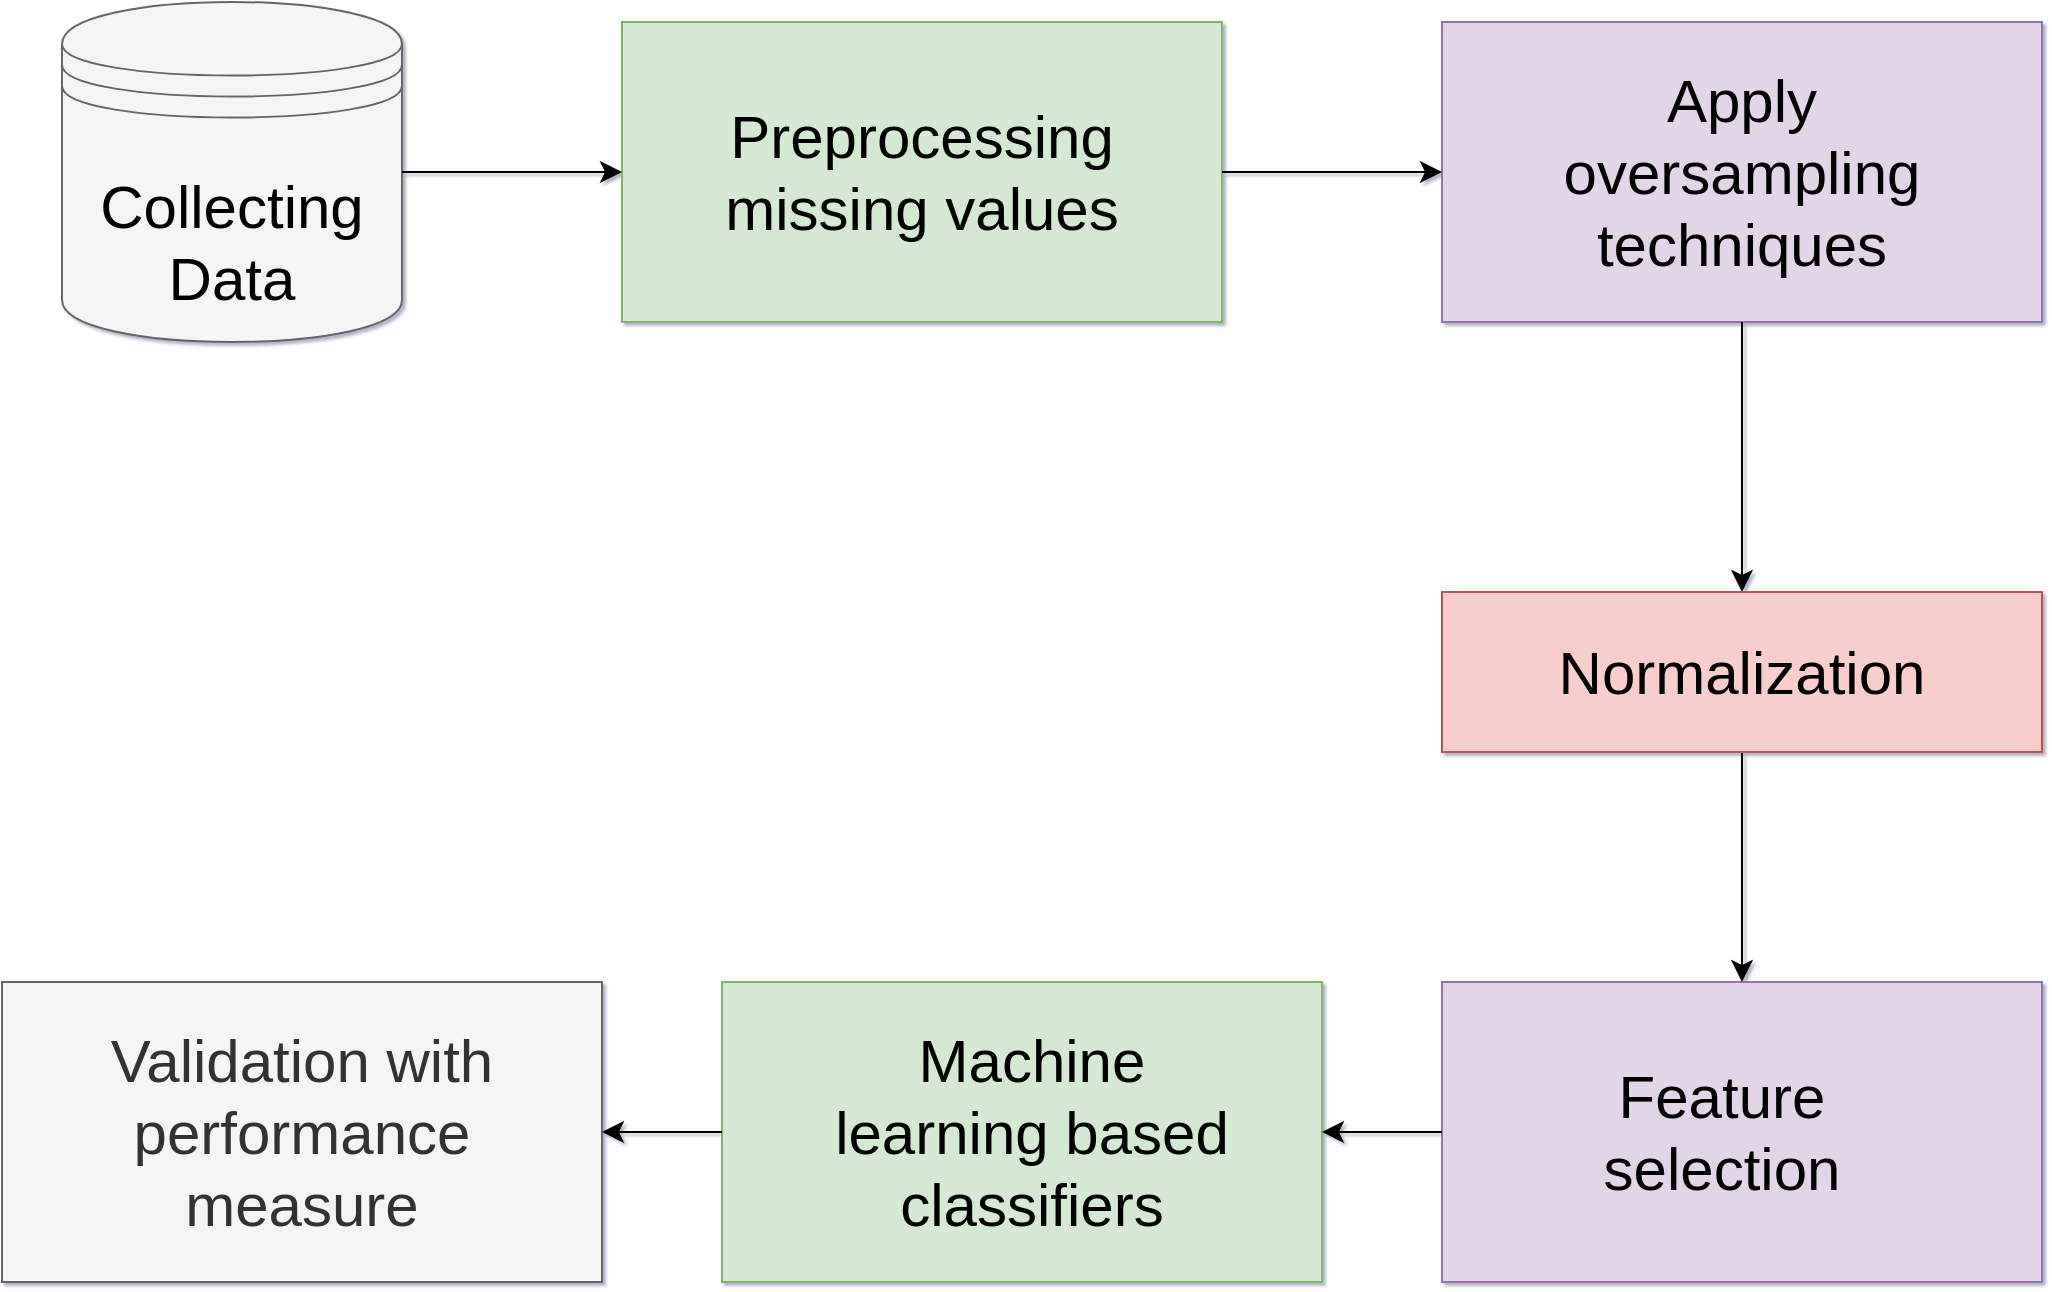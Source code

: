 <mxfile version="22.1.0" type="device">
  <diagram name="Page-1" id="aqY4QlIoyZ5WwhuJ00_y">
    <mxGraphModel dx="3176" dy="1712" grid="1" gridSize="10" guides="1" tooltips="1" connect="1" arrows="1" fold="1" page="1" pageScale="1" pageWidth="1100" pageHeight="850" background="none" math="0" shadow="1">
      <root>
        <mxCell id="0" />
        <mxCell id="1" parent="0" />
        <mxCell id="2EiwIm94E3lQVCfyGoVk-1" value="" style="shape=datastore;whiteSpace=wrap;html=1;labelBackgroundColor=none;rounded=1;fillColor=#f5f5f5;strokeColor=#666666;fontColor=#333333;" parent="1" vertex="1">
          <mxGeometry x="60" y="70" width="170" height="170" as="geometry" />
        </mxCell>
        <mxCell id="2EiwIm94E3lQVCfyGoVk-2" value="" style="rounded=0;whiteSpace=wrap;html=1;fillColor=#d5e8d4;strokeColor=#82b366;" parent="1" vertex="1">
          <mxGeometry x="340" y="80" width="300" height="150" as="geometry" />
        </mxCell>
        <mxCell id="2EiwIm94E3lQVCfyGoVk-3" value="" style="rounded=0;whiteSpace=wrap;html=1;fillColor=#e1d5e7;strokeColor=#9673a6;" parent="1" vertex="1">
          <mxGeometry x="750" y="80" width="300" height="150" as="geometry" />
        </mxCell>
        <mxCell id="2EiwIm94E3lQVCfyGoVk-6" value="" style="rounded=0;whiteSpace=wrap;html=1;fillColor=#d5e8d4;strokeColor=#82b366;" parent="1" vertex="1">
          <mxGeometry x="390" y="560" width="300" height="150" as="geometry" />
        </mxCell>
        <mxCell id="2EiwIm94E3lQVCfyGoVk-7" value="" style="rounded=0;whiteSpace=wrap;html=1;fillColor=#e1d5e7;strokeColor=#9673a6;" parent="1" vertex="1">
          <mxGeometry x="750" y="560" width="300" height="150" as="geometry" />
        </mxCell>
        <mxCell id="2EiwIm94E3lQVCfyGoVk-8" value="" style="rounded=0;whiteSpace=wrap;html=1;fillColor=#f5f5f5;strokeColor=#666666;fontColor=#333333;" parent="1" vertex="1">
          <mxGeometry x="30" y="560" width="300" height="150" as="geometry" />
        </mxCell>
        <mxCell id="ZqFYflUYz0K0lzLpfq6o-1" value="&lt;font style=&quot;font-size: 30px;&quot;&gt;Preprocessing&lt;br&gt;missing values&lt;/font&gt;" style="text;html=1;strokeColor=none;fillColor=none;align=center;verticalAlign=middle;whiteSpace=wrap;rounded=0;fontSize=16;" vertex="1" parent="1">
          <mxGeometry x="360" y="100" width="260" height="110" as="geometry" />
        </mxCell>
        <mxCell id="ZqFYflUYz0K0lzLpfq6o-2" value="&lt;span style=&quot;font-size: 30px;&quot;&gt;Apply&lt;br&gt;oversampling&lt;br&gt;techniques&lt;/span&gt;" style="text;html=1;strokeColor=none;fillColor=none;align=center;verticalAlign=middle;whiteSpace=wrap;rounded=0;fontSize=16;" vertex="1" parent="1">
          <mxGeometry x="760" y="90" width="280" height="130" as="geometry" />
        </mxCell>
        <mxCell id="ZqFYflUYz0K0lzLpfq6o-3" value="&lt;span style=&quot;font-size: 30px;&quot;&gt;Validation with&lt;br&gt;performance&lt;br&gt;measure&lt;br&gt;&lt;/span&gt;" style="text;html=1;strokeColor=#666666;fillColor=#f5f5f5;align=center;verticalAlign=middle;whiteSpace=wrap;rounded=0;fontSize=16;fontColor=#333333;" vertex="1" parent="1">
          <mxGeometry x="30" y="560" width="300" height="150" as="geometry" />
        </mxCell>
        <mxCell id="ZqFYflUYz0K0lzLpfq6o-4" value="&lt;span style=&quot;font-size: 30px;&quot;&gt;Machine&lt;br&gt;learning based&lt;br&gt;classifiers&lt;/span&gt;" style="text;html=1;strokeColor=none;fillColor=none;align=center;verticalAlign=middle;whiteSpace=wrap;rounded=0;fontSize=16;" vertex="1" parent="1">
          <mxGeometry x="410" y="570" width="270" height="130" as="geometry" />
        </mxCell>
        <mxCell id="ZqFYflUYz0K0lzLpfq6o-5" value="&lt;span style=&quot;font-size: 30px;&quot;&gt;Feature&lt;br&gt;selection&lt;/span&gt;" style="text;html=1;strokeColor=none;fillColor=none;align=center;verticalAlign=middle;whiteSpace=wrap;rounded=0;fontSize=16;" vertex="1" parent="1">
          <mxGeometry x="760" y="580" width="260" height="110" as="geometry" />
        </mxCell>
        <mxCell id="ZqFYflUYz0K0lzLpfq6o-7" value="&lt;font style=&quot;font-size: 30px;&quot;&gt;Collecting&lt;br&gt;Data&lt;br&gt;&lt;/font&gt;" style="text;html=1;strokeColor=none;fillColor=none;align=center;verticalAlign=middle;whiteSpace=wrap;rounded=0;fontSize=16;" vertex="1" parent="1">
          <mxGeometry x="70" y="130" width="150" height="120" as="geometry" />
        </mxCell>
        <mxCell id="ZqFYflUYz0K0lzLpfq6o-8" value="" style="endArrow=classic;html=1;rounded=0;fontSize=12;startSize=8;endSize=8;curved=1;exitX=1;exitY=0.5;exitDx=0;exitDy=0;entryX=0;entryY=0.5;entryDx=0;entryDy=0;" edge="1" parent="1" source="2EiwIm94E3lQVCfyGoVk-1" target="2EiwIm94E3lQVCfyGoVk-2">
          <mxGeometry width="50" height="50" relative="1" as="geometry">
            <mxPoint x="540" y="370" as="sourcePoint" />
            <mxPoint x="590" y="320" as="targetPoint" />
          </mxGeometry>
        </mxCell>
        <mxCell id="ZqFYflUYz0K0lzLpfq6o-9" value="" style="endArrow=classic;html=1;rounded=0;fontSize=12;startSize=8;endSize=8;curved=1;exitX=1;exitY=0.5;exitDx=0;exitDy=0;entryX=0;entryY=0.5;entryDx=0;entryDy=0;" edge="1" parent="1" source="2EiwIm94E3lQVCfyGoVk-2" target="2EiwIm94E3lQVCfyGoVk-3">
          <mxGeometry width="50" height="50" relative="1" as="geometry">
            <mxPoint x="240" y="165" as="sourcePoint" />
            <mxPoint x="350" y="165" as="targetPoint" />
          </mxGeometry>
        </mxCell>
        <mxCell id="ZqFYflUYz0K0lzLpfq6o-10" value="" style="endArrow=classic;html=1;rounded=0;fontSize=12;startSize=8;endSize=8;curved=1;exitX=0.5;exitY=1;exitDx=0;exitDy=0;entryX=0.5;entryY=0;entryDx=0;entryDy=0;" edge="1" parent="1" source="2EiwIm94E3lQVCfyGoVk-3" target="2EiwIm94E3lQVCfyGoVk-5">
          <mxGeometry width="50" height="50" relative="1" as="geometry">
            <mxPoint x="650" y="165" as="sourcePoint" />
            <mxPoint x="750" y="165" as="targetPoint" />
          </mxGeometry>
        </mxCell>
        <mxCell id="ZqFYflUYz0K0lzLpfq6o-12" value="" style="endArrow=classic;html=1;rounded=0;fontSize=12;startSize=8;endSize=8;curved=1;exitX=0.5;exitY=1;exitDx=0;exitDy=0;entryX=0.5;entryY=0;entryDx=0;entryDy=0;" edge="1" parent="1" source="2EiwIm94E3lQVCfyGoVk-5" target="2EiwIm94E3lQVCfyGoVk-7">
          <mxGeometry width="50" height="50" relative="1" as="geometry">
            <mxPoint x="900" y="240" as="sourcePoint" />
            <mxPoint x="900" y="370" as="targetPoint" />
          </mxGeometry>
        </mxCell>
        <mxCell id="ZqFYflUYz0K0lzLpfq6o-14" value="" style="endArrow=classic;html=1;rounded=0;fontSize=12;startSize=8;endSize=8;curved=1;exitX=0;exitY=0.5;exitDx=0;exitDy=0;entryX=1;entryY=0.5;entryDx=0;entryDy=0;" edge="1" parent="1" source="2EiwIm94E3lQVCfyGoVk-6" target="2EiwIm94E3lQVCfyGoVk-8">
          <mxGeometry width="50" height="50" relative="1" as="geometry">
            <mxPoint x="450" y="500" as="sourcePoint" />
            <mxPoint x="500" y="450" as="targetPoint" />
          </mxGeometry>
        </mxCell>
        <mxCell id="ZqFYflUYz0K0lzLpfq6o-15" value="" style="endArrow=classic;html=1;rounded=0;fontSize=12;startSize=8;endSize=8;curved=1;exitX=0;exitY=0.5;exitDx=0;exitDy=0;entryX=1;entryY=0.5;entryDx=0;entryDy=0;" edge="1" parent="1" source="2EiwIm94E3lQVCfyGoVk-7" target="2EiwIm94E3lQVCfyGoVk-6">
          <mxGeometry width="50" height="50" relative="1" as="geometry">
            <mxPoint x="450" y="500" as="sourcePoint" />
            <mxPoint x="500" y="450" as="targetPoint" />
          </mxGeometry>
        </mxCell>
        <mxCell id="2EiwIm94E3lQVCfyGoVk-5" value="" style="rounded=0;whiteSpace=wrap;html=1;fillColor=#f8cecc;strokeColor=#b85450;" parent="1" vertex="1">
          <mxGeometry x="750" y="365" width="300" height="80" as="geometry" />
        </mxCell>
        <mxCell id="ZqFYflUYz0K0lzLpfq6o-16" value="&lt;span style=&quot;font-size: 30px;&quot;&gt;Normalization&lt;br&gt;&lt;/span&gt;" style="text;html=1;strokeColor=none;fillColor=none;align=center;verticalAlign=middle;whiteSpace=wrap;rounded=0;fontSize=16;" vertex="1" parent="1">
          <mxGeometry x="760" y="370" width="280" height="70" as="geometry" />
        </mxCell>
      </root>
    </mxGraphModel>
  </diagram>
</mxfile>
